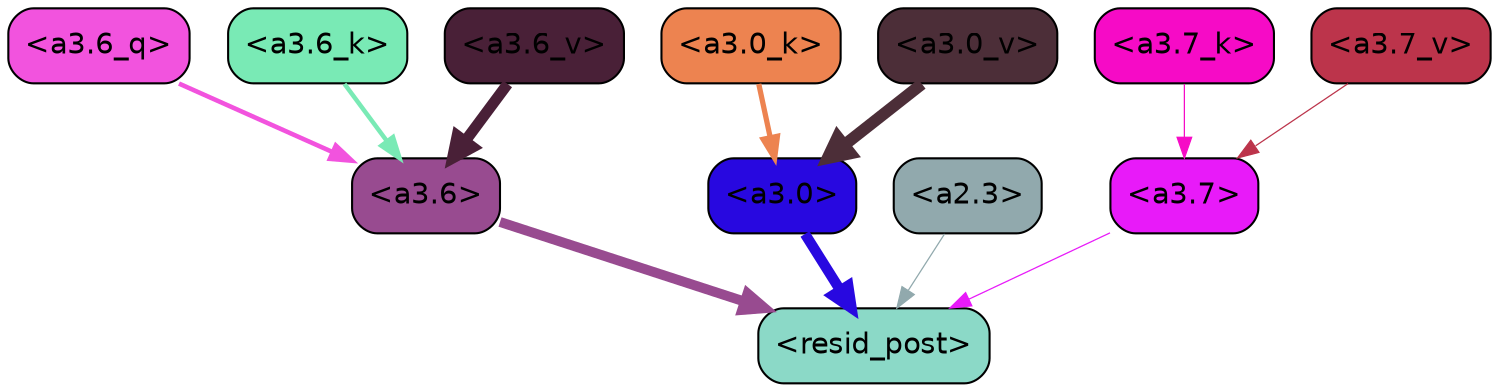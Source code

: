 strict digraph "" {
	graph [bgcolor=transparent,
		layout=dot,
		overlap=false,
		splines=true
	];
	"<a3.7>"	[color=black,
		fillcolor="#e81af9",
		fontname=Helvetica,
		shape=box,
		style="filled, rounded"];
	"<resid_post>"	[color=black,
		fillcolor="#8bd9c7",
		fontname=Helvetica,
		shape=box,
		style="filled, rounded"];
	"<a3.7>" -> "<resid_post>"	[color="#e81af9",
		penwidth=0.6];
	"<a3.6>"	[color=black,
		fillcolor="#984b90",
		fontname=Helvetica,
		shape=box,
		style="filled, rounded"];
	"<a3.6>" -> "<resid_post>"	[color="#984b90",
		penwidth=4.749041676521301];
	"<a3.0>"	[color=black,
		fillcolor="#2808e0",
		fontname=Helvetica,
		shape=box,
		style="filled, rounded"];
	"<a3.0>" -> "<resid_post>"	[color="#2808e0",
		penwidth=5.004215121269226];
	"<a2.3>"	[color=black,
		fillcolor="#91a9ad",
		fontname=Helvetica,
		shape=box,
		style="filled, rounded"];
	"<a2.3>" -> "<resid_post>"	[color="#91a9ad",
		penwidth=0.6];
	"<a3.6_q>"	[color=black,
		fillcolor="#f253de",
		fontname=Helvetica,
		shape=box,
		style="filled, rounded"];
	"<a3.6_q>" -> "<a3.6>"	[color="#f253de",
		penwidth=2.199681341648102];
	"<a3.7_k>"	[color=black,
		fillcolor="#f60bc6",
		fontname=Helvetica,
		shape=box,
		style="filled, rounded"];
	"<a3.7_k>" -> "<a3.7>"	[color="#f60bc6",
		penwidth=0.6];
	"<a3.6_k>"	[color=black,
		fillcolor="#79eab5",
		fontname=Helvetica,
		shape=box,
		style="filled, rounded"];
	"<a3.6_k>" -> "<a3.6>"	[color="#79eab5",
		penwidth=2.13908451795578];
	"<a3.0_k>"	[color=black,
		fillcolor="#ed8350",
		fontname=Helvetica,
		shape=box,
		style="filled, rounded"];
	"<a3.0_k>" -> "<a3.0>"	[color="#ed8350",
		penwidth=2.520303964614868];
	"<a3.7_v>"	[color=black,
		fillcolor="#bc344b",
		fontname=Helvetica,
		shape=box,
		style="filled, rounded"];
	"<a3.7_v>" -> "<a3.7>"	[color="#bc344b",
		penwidth=0.6];
	"<a3.6_v>"	[color=black,
		fillcolor="#492037",
		fontname=Helvetica,
		shape=box,
		style="filled, rounded"];
	"<a3.6_v>" -> "<a3.6>"	[color="#492037",
		penwidth=5.297133803367615];
	"<a3.0_v>"	[color=black,
		fillcolor="#4c2e38",
		fontname=Helvetica,
		shape=box,
		style="filled, rounded"];
	"<a3.0_v>" -> "<a3.0>"	[color="#4c2e38",
		penwidth=5.680712580680847];
}
